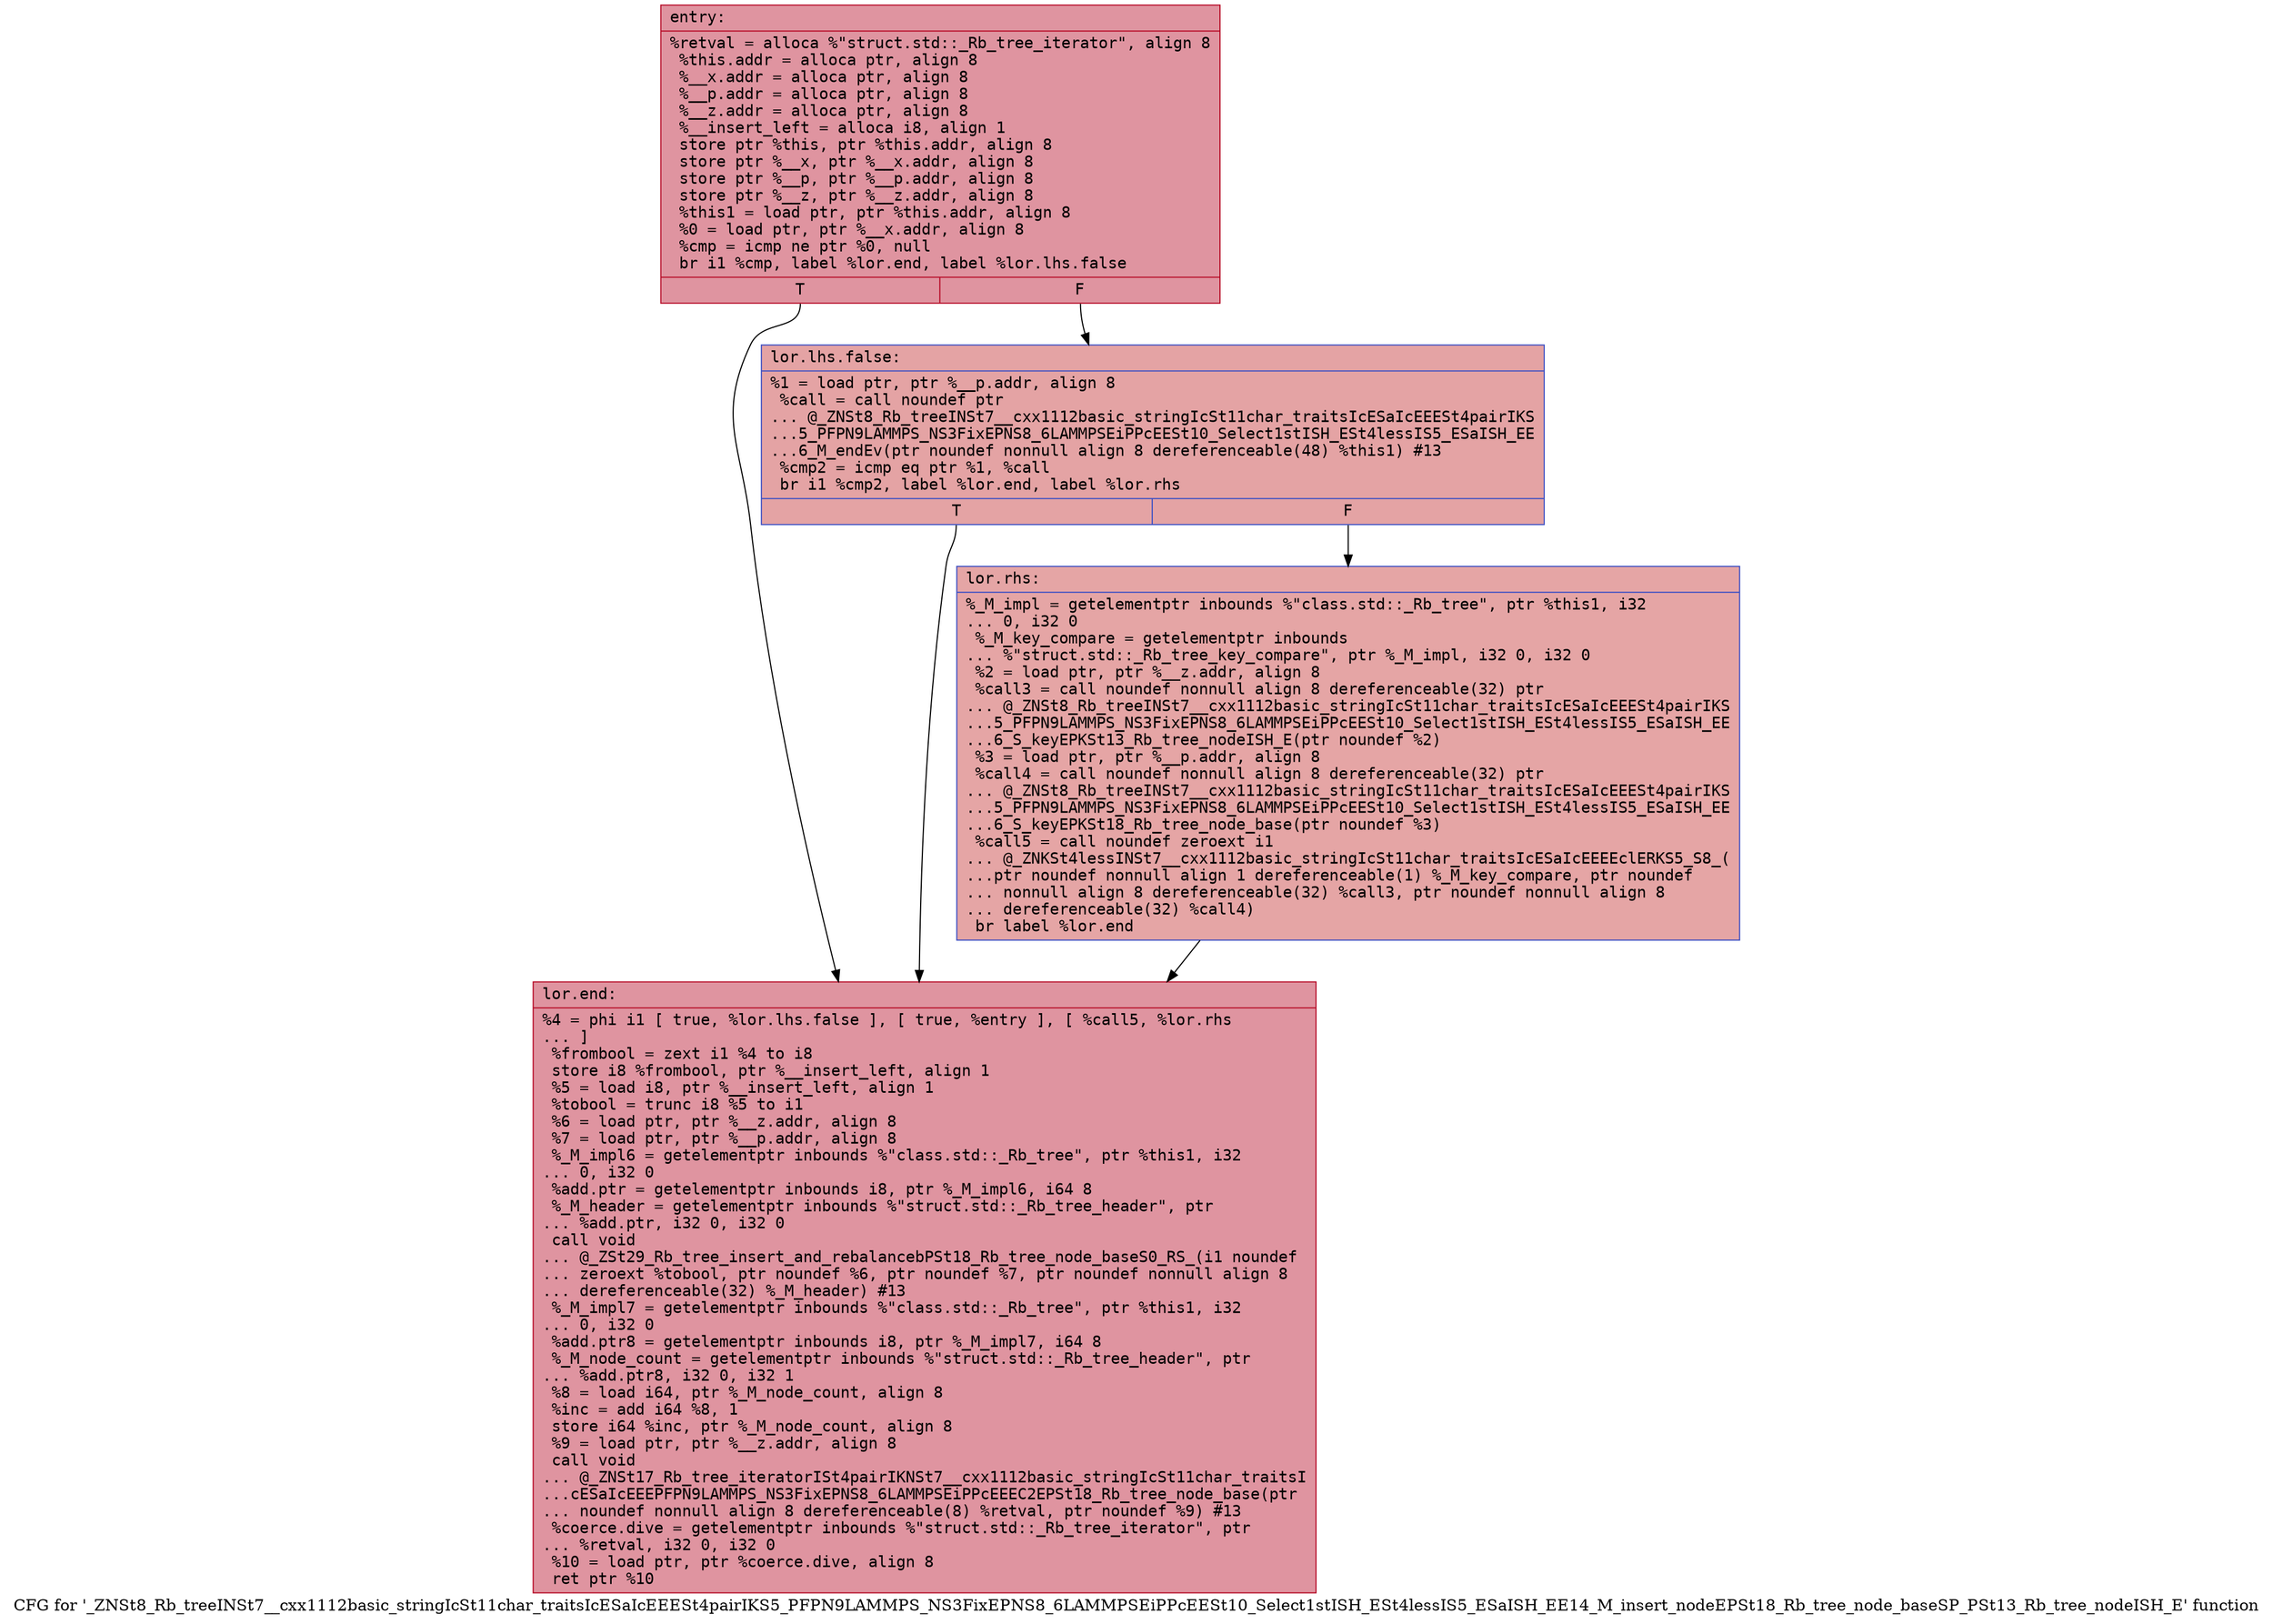 digraph "CFG for '_ZNSt8_Rb_treeINSt7__cxx1112basic_stringIcSt11char_traitsIcESaIcEEESt4pairIKS5_PFPN9LAMMPS_NS3FixEPNS8_6LAMMPSEiPPcEESt10_Select1stISH_ESt4lessIS5_ESaISH_EE14_M_insert_nodeEPSt18_Rb_tree_node_baseSP_PSt13_Rb_tree_nodeISH_E' function" {
	label="CFG for '_ZNSt8_Rb_treeINSt7__cxx1112basic_stringIcSt11char_traitsIcESaIcEEESt4pairIKS5_PFPN9LAMMPS_NS3FixEPNS8_6LAMMPSEiPPcEESt10_Select1stISH_ESt4lessIS5_ESaISH_EE14_M_insert_nodeEPSt18_Rb_tree_node_baseSP_PSt13_Rb_tree_nodeISH_E' function";

	Node0x561f164a5b70 [shape=record,color="#b70d28ff", style=filled, fillcolor="#b70d2870" fontname="Courier",label="{entry:\l|  %retval = alloca %\"struct.std::_Rb_tree_iterator\", align 8\l  %this.addr = alloca ptr, align 8\l  %__x.addr = alloca ptr, align 8\l  %__p.addr = alloca ptr, align 8\l  %__z.addr = alloca ptr, align 8\l  %__insert_left = alloca i8, align 1\l  store ptr %this, ptr %this.addr, align 8\l  store ptr %__x, ptr %__x.addr, align 8\l  store ptr %__p, ptr %__p.addr, align 8\l  store ptr %__z, ptr %__z.addr, align 8\l  %this1 = load ptr, ptr %this.addr, align 8\l  %0 = load ptr, ptr %__x.addr, align 8\l  %cmp = icmp ne ptr %0, null\l  br i1 %cmp, label %lor.end, label %lor.lhs.false\l|{<s0>T|<s1>F}}"];
	Node0x561f164a5b70:s0 -> Node0x561f164a6510[tooltip="entry -> lor.end\nProbability 62.50%" ];
	Node0x561f164a5b70:s1 -> Node0x561f164a6580[tooltip="entry -> lor.lhs.false\nProbability 37.50%" ];
	Node0x561f164a6580 [shape=record,color="#3d50c3ff", style=filled, fillcolor="#c32e3170" fontname="Courier",label="{lor.lhs.false:\l|  %1 = load ptr, ptr %__p.addr, align 8\l  %call = call noundef ptr\l... @_ZNSt8_Rb_treeINSt7__cxx1112basic_stringIcSt11char_traitsIcESaIcEEESt4pairIKS\l...5_PFPN9LAMMPS_NS3FixEPNS8_6LAMMPSEiPPcEESt10_Select1stISH_ESt4lessIS5_ESaISH_EE\l...6_M_endEv(ptr noundef nonnull align 8 dereferenceable(48) %this1) #13\l  %cmp2 = icmp eq ptr %1, %call\l  br i1 %cmp2, label %lor.end, label %lor.rhs\l|{<s0>T|<s1>F}}"];
	Node0x561f164a6580:s0 -> Node0x561f164a6510[tooltip="lor.lhs.false -> lor.end\nProbability 37.50%" ];
	Node0x561f164a6580:s1 -> Node0x561f164a6a70[tooltip="lor.lhs.false -> lor.rhs\nProbability 62.50%" ];
	Node0x561f164a6a70 [shape=record,color="#3d50c3ff", style=filled, fillcolor="#c5333470" fontname="Courier",label="{lor.rhs:\l|  %_M_impl = getelementptr inbounds %\"class.std::_Rb_tree\", ptr %this1, i32\l... 0, i32 0\l  %_M_key_compare = getelementptr inbounds\l... %\"struct.std::_Rb_tree_key_compare\", ptr %_M_impl, i32 0, i32 0\l  %2 = load ptr, ptr %__z.addr, align 8\l  %call3 = call noundef nonnull align 8 dereferenceable(32) ptr\l... @_ZNSt8_Rb_treeINSt7__cxx1112basic_stringIcSt11char_traitsIcESaIcEEESt4pairIKS\l...5_PFPN9LAMMPS_NS3FixEPNS8_6LAMMPSEiPPcEESt10_Select1stISH_ESt4lessIS5_ESaISH_EE\l...6_S_keyEPKSt13_Rb_tree_nodeISH_E(ptr noundef %2)\l  %3 = load ptr, ptr %__p.addr, align 8\l  %call4 = call noundef nonnull align 8 dereferenceable(32) ptr\l... @_ZNSt8_Rb_treeINSt7__cxx1112basic_stringIcSt11char_traitsIcESaIcEEESt4pairIKS\l...5_PFPN9LAMMPS_NS3FixEPNS8_6LAMMPSEiPPcEESt10_Select1stISH_ESt4lessIS5_ESaISH_EE\l...6_S_keyEPKSt18_Rb_tree_node_base(ptr noundef %3)\l  %call5 = call noundef zeroext i1\l... @_ZNKSt4lessINSt7__cxx1112basic_stringIcSt11char_traitsIcESaIcEEEEclERKS5_S8_(\l...ptr noundef nonnull align 1 dereferenceable(1) %_M_key_compare, ptr noundef\l... nonnull align 8 dereferenceable(32) %call3, ptr noundef nonnull align 8\l... dereferenceable(32) %call4)\l  br label %lor.end\l}"];
	Node0x561f164a6a70 -> Node0x561f164a6510[tooltip="lor.rhs -> lor.end\nProbability 100.00%" ];
	Node0x561f164a6510 [shape=record,color="#b70d28ff", style=filled, fillcolor="#b70d2870" fontname="Courier",label="{lor.end:\l|  %4 = phi i1 [ true, %lor.lhs.false ], [ true, %entry ], [ %call5, %lor.rhs\l... ]\l  %frombool = zext i1 %4 to i8\l  store i8 %frombool, ptr %__insert_left, align 1\l  %5 = load i8, ptr %__insert_left, align 1\l  %tobool = trunc i8 %5 to i1\l  %6 = load ptr, ptr %__z.addr, align 8\l  %7 = load ptr, ptr %__p.addr, align 8\l  %_M_impl6 = getelementptr inbounds %\"class.std::_Rb_tree\", ptr %this1, i32\l... 0, i32 0\l  %add.ptr = getelementptr inbounds i8, ptr %_M_impl6, i64 8\l  %_M_header = getelementptr inbounds %\"struct.std::_Rb_tree_header\", ptr\l... %add.ptr, i32 0, i32 0\l  call void\l... @_ZSt29_Rb_tree_insert_and_rebalancebPSt18_Rb_tree_node_baseS0_RS_(i1 noundef\l... zeroext %tobool, ptr noundef %6, ptr noundef %7, ptr noundef nonnull align 8\l... dereferenceable(32) %_M_header) #13\l  %_M_impl7 = getelementptr inbounds %\"class.std::_Rb_tree\", ptr %this1, i32\l... 0, i32 0\l  %add.ptr8 = getelementptr inbounds i8, ptr %_M_impl7, i64 8\l  %_M_node_count = getelementptr inbounds %\"struct.std::_Rb_tree_header\", ptr\l... %add.ptr8, i32 0, i32 1\l  %8 = load i64, ptr %_M_node_count, align 8\l  %inc = add i64 %8, 1\l  store i64 %inc, ptr %_M_node_count, align 8\l  %9 = load ptr, ptr %__z.addr, align 8\l  call void\l... @_ZNSt17_Rb_tree_iteratorISt4pairIKNSt7__cxx1112basic_stringIcSt11char_traitsI\l...cESaIcEEEPFPN9LAMMPS_NS3FixEPNS8_6LAMMPSEiPPcEEEC2EPSt18_Rb_tree_node_base(ptr\l... noundef nonnull align 8 dereferenceable(8) %retval, ptr noundef %9) #13\l  %coerce.dive = getelementptr inbounds %\"struct.std::_Rb_tree_iterator\", ptr\l... %retval, i32 0, i32 0\l  %10 = load ptr, ptr %coerce.dive, align 8\l  ret ptr %10\l}"];
}
